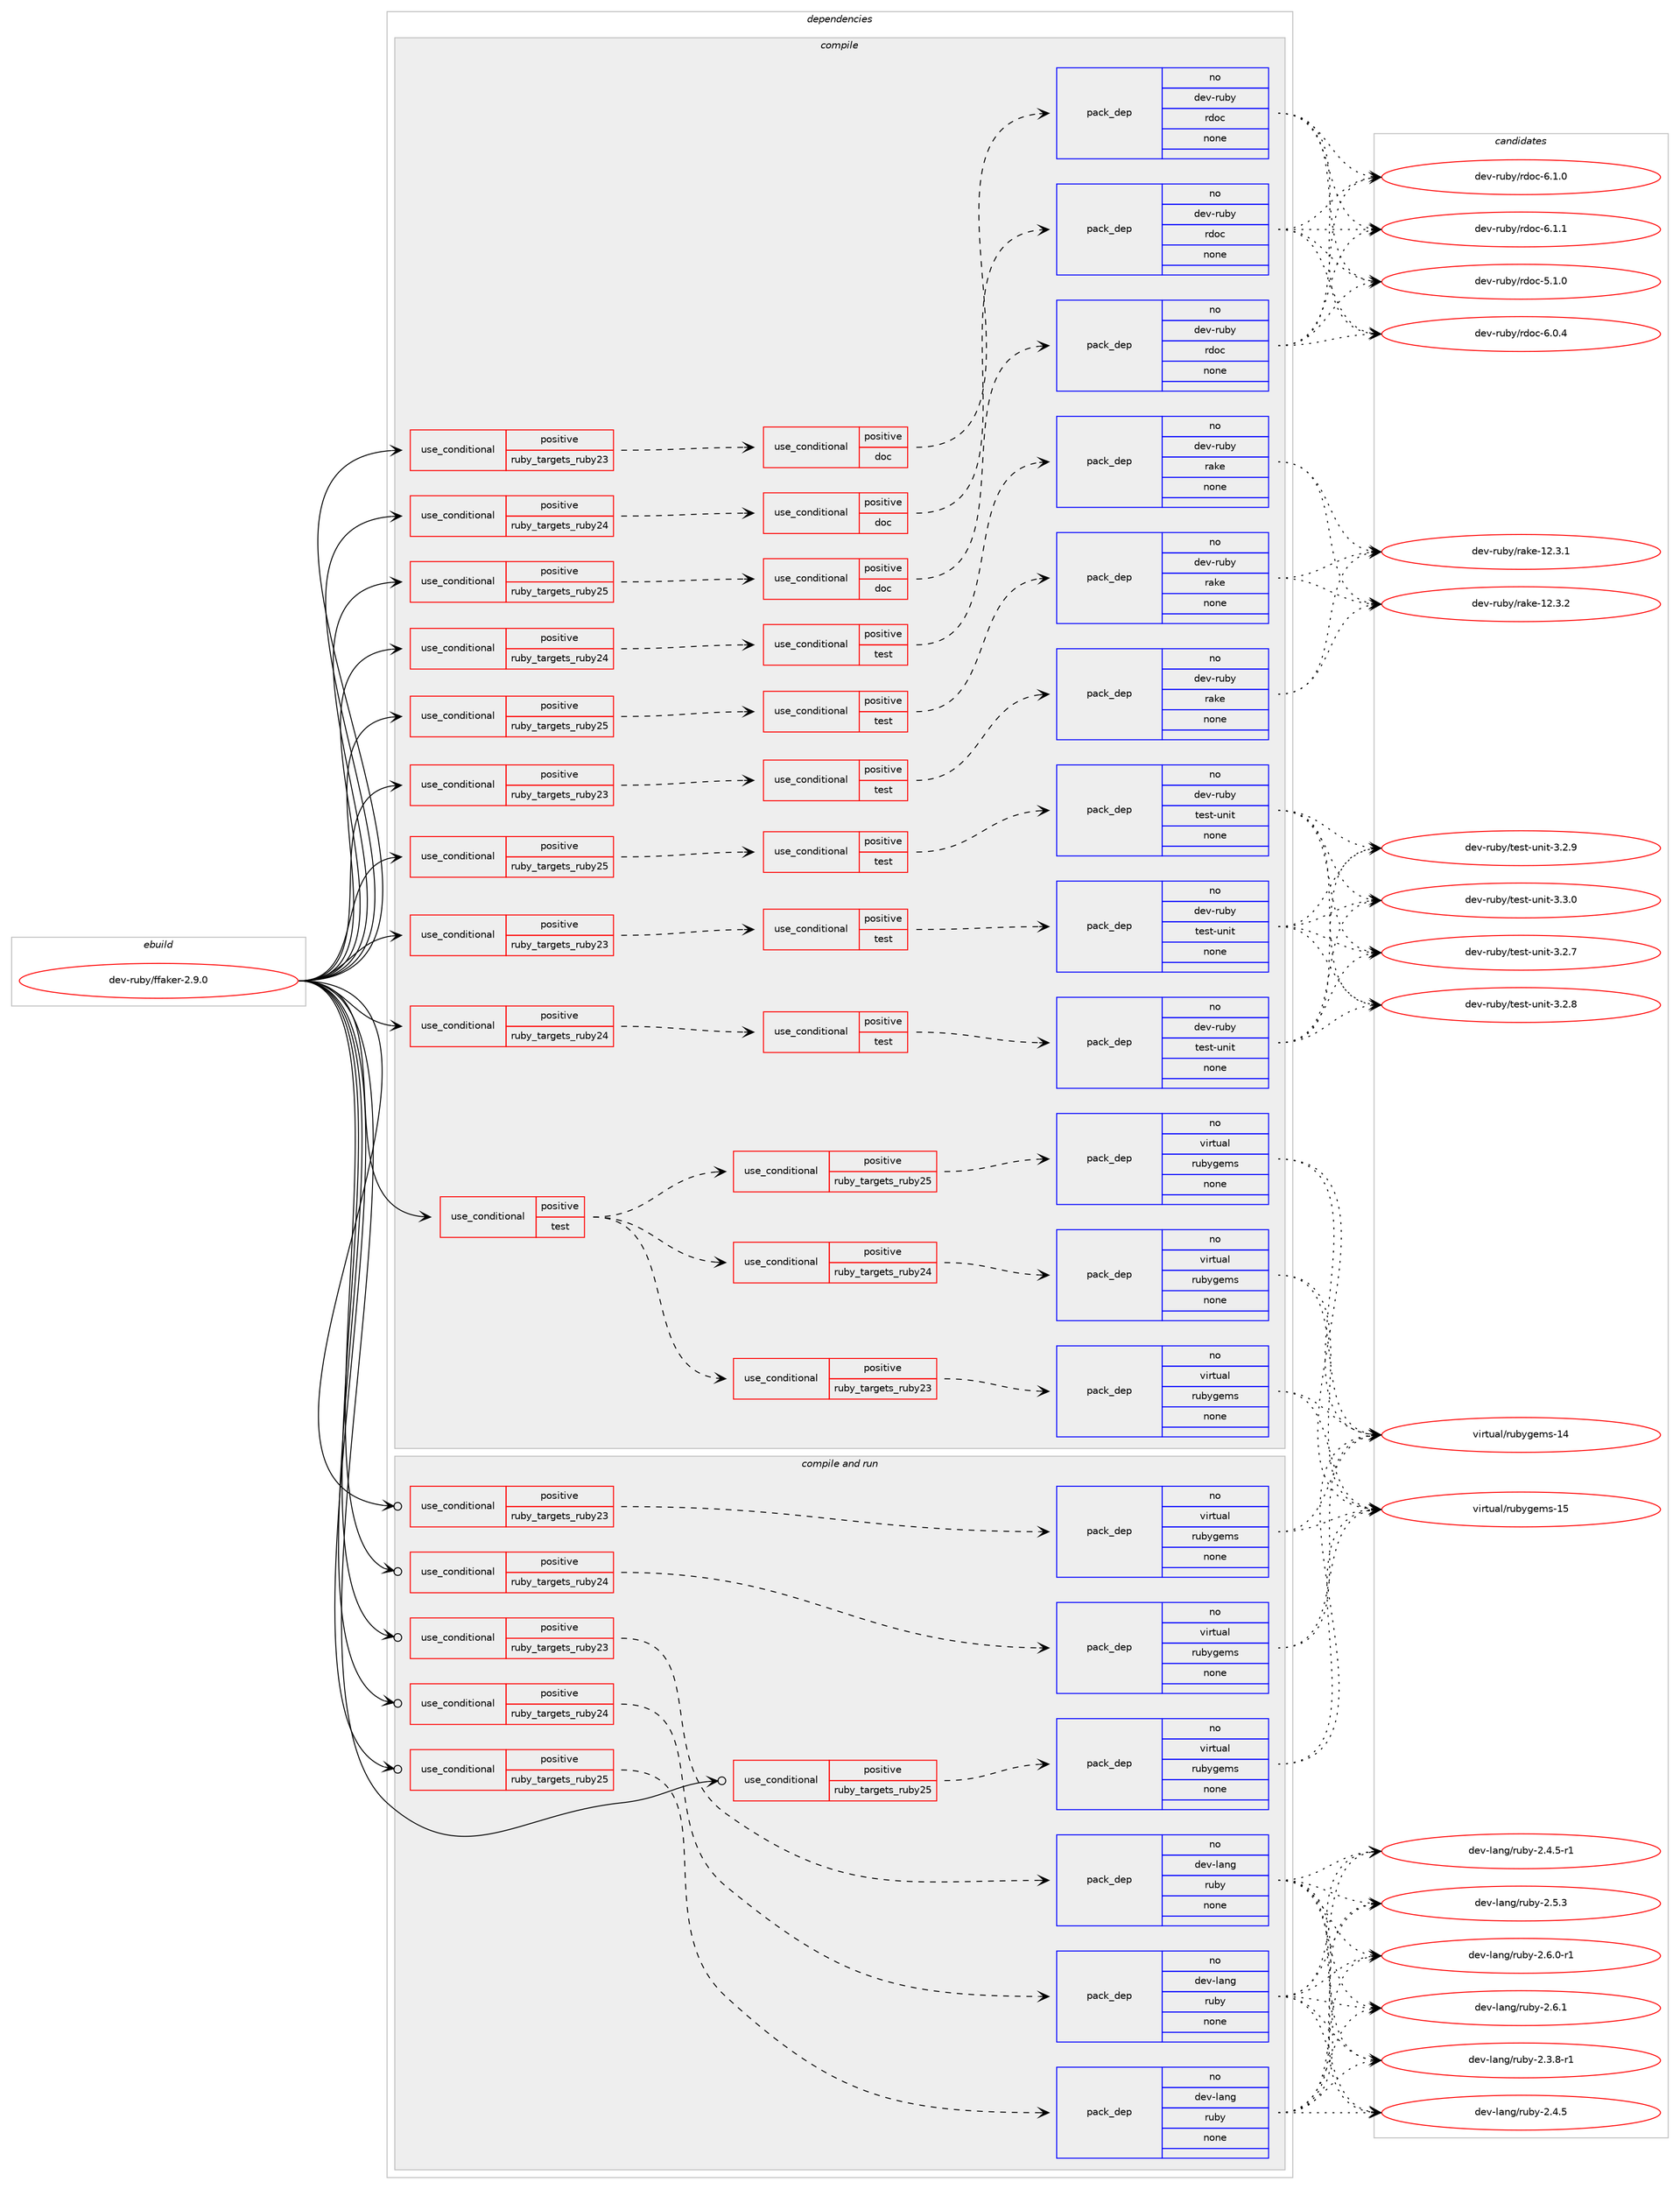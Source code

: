 digraph prolog {

# *************
# Graph options
# *************

newrank=true;
concentrate=true;
compound=true;
graph [rankdir=LR,fontname=Helvetica,fontsize=10,ranksep=1.5];#, ranksep=2.5, nodesep=0.2];
edge  [arrowhead=vee];
node  [fontname=Helvetica,fontsize=10];

# **********
# The ebuild
# **********

subgraph cluster_leftcol {
color=gray;
rank=same;
label=<<i>ebuild</i>>;
id [label="dev-ruby/ffaker-2.9.0", color=red, width=4, href="../dev-ruby/ffaker-2.9.0.svg"];
}

# ****************
# The dependencies
# ****************

subgraph cluster_midcol {
color=gray;
label=<<i>dependencies</i>>;
subgraph cluster_compile {
fillcolor="#eeeeee";
style=filled;
label=<<i>compile</i>>;
subgraph cond400165 {
dependency1494055 [label=<<TABLE BORDER="0" CELLBORDER="1" CELLSPACING="0" CELLPADDING="4"><TR><TD ROWSPAN="3" CELLPADDING="10">use_conditional</TD></TR><TR><TD>positive</TD></TR><TR><TD>ruby_targets_ruby23</TD></TR></TABLE>>, shape=none, color=red];
subgraph cond400166 {
dependency1494056 [label=<<TABLE BORDER="0" CELLBORDER="1" CELLSPACING="0" CELLPADDING="4"><TR><TD ROWSPAN="3" CELLPADDING="10">use_conditional</TD></TR><TR><TD>positive</TD></TR><TR><TD>doc</TD></TR></TABLE>>, shape=none, color=red];
subgraph pack1070445 {
dependency1494057 [label=<<TABLE BORDER="0" CELLBORDER="1" CELLSPACING="0" CELLPADDING="4" WIDTH="220"><TR><TD ROWSPAN="6" CELLPADDING="30">pack_dep</TD></TR><TR><TD WIDTH="110">no</TD></TR><TR><TD>dev-ruby</TD></TR><TR><TD>rdoc</TD></TR><TR><TD>none</TD></TR><TR><TD></TD></TR></TABLE>>, shape=none, color=blue];
}
dependency1494056:e -> dependency1494057:w [weight=20,style="dashed",arrowhead="vee"];
}
dependency1494055:e -> dependency1494056:w [weight=20,style="dashed",arrowhead="vee"];
}
id:e -> dependency1494055:w [weight=20,style="solid",arrowhead="vee"];
subgraph cond400167 {
dependency1494058 [label=<<TABLE BORDER="0" CELLBORDER="1" CELLSPACING="0" CELLPADDING="4"><TR><TD ROWSPAN="3" CELLPADDING="10">use_conditional</TD></TR><TR><TD>positive</TD></TR><TR><TD>ruby_targets_ruby23</TD></TR></TABLE>>, shape=none, color=red];
subgraph cond400168 {
dependency1494059 [label=<<TABLE BORDER="0" CELLBORDER="1" CELLSPACING="0" CELLPADDING="4"><TR><TD ROWSPAN="3" CELLPADDING="10">use_conditional</TD></TR><TR><TD>positive</TD></TR><TR><TD>test</TD></TR></TABLE>>, shape=none, color=red];
subgraph pack1070446 {
dependency1494060 [label=<<TABLE BORDER="0" CELLBORDER="1" CELLSPACING="0" CELLPADDING="4" WIDTH="220"><TR><TD ROWSPAN="6" CELLPADDING="30">pack_dep</TD></TR><TR><TD WIDTH="110">no</TD></TR><TR><TD>dev-ruby</TD></TR><TR><TD>rake</TD></TR><TR><TD>none</TD></TR><TR><TD></TD></TR></TABLE>>, shape=none, color=blue];
}
dependency1494059:e -> dependency1494060:w [weight=20,style="dashed",arrowhead="vee"];
}
dependency1494058:e -> dependency1494059:w [weight=20,style="dashed",arrowhead="vee"];
}
id:e -> dependency1494058:w [weight=20,style="solid",arrowhead="vee"];
subgraph cond400169 {
dependency1494061 [label=<<TABLE BORDER="0" CELLBORDER="1" CELLSPACING="0" CELLPADDING="4"><TR><TD ROWSPAN="3" CELLPADDING="10">use_conditional</TD></TR><TR><TD>positive</TD></TR><TR><TD>ruby_targets_ruby23</TD></TR></TABLE>>, shape=none, color=red];
subgraph cond400170 {
dependency1494062 [label=<<TABLE BORDER="0" CELLBORDER="1" CELLSPACING="0" CELLPADDING="4"><TR><TD ROWSPAN="3" CELLPADDING="10">use_conditional</TD></TR><TR><TD>positive</TD></TR><TR><TD>test</TD></TR></TABLE>>, shape=none, color=red];
subgraph pack1070447 {
dependency1494063 [label=<<TABLE BORDER="0" CELLBORDER="1" CELLSPACING="0" CELLPADDING="4" WIDTH="220"><TR><TD ROWSPAN="6" CELLPADDING="30">pack_dep</TD></TR><TR><TD WIDTH="110">no</TD></TR><TR><TD>dev-ruby</TD></TR><TR><TD>test-unit</TD></TR><TR><TD>none</TD></TR><TR><TD></TD></TR></TABLE>>, shape=none, color=blue];
}
dependency1494062:e -> dependency1494063:w [weight=20,style="dashed",arrowhead="vee"];
}
dependency1494061:e -> dependency1494062:w [weight=20,style="dashed",arrowhead="vee"];
}
id:e -> dependency1494061:w [weight=20,style="solid",arrowhead="vee"];
subgraph cond400171 {
dependency1494064 [label=<<TABLE BORDER="0" CELLBORDER="1" CELLSPACING="0" CELLPADDING="4"><TR><TD ROWSPAN="3" CELLPADDING="10">use_conditional</TD></TR><TR><TD>positive</TD></TR><TR><TD>ruby_targets_ruby24</TD></TR></TABLE>>, shape=none, color=red];
subgraph cond400172 {
dependency1494065 [label=<<TABLE BORDER="0" CELLBORDER="1" CELLSPACING="0" CELLPADDING="4"><TR><TD ROWSPAN="3" CELLPADDING="10">use_conditional</TD></TR><TR><TD>positive</TD></TR><TR><TD>doc</TD></TR></TABLE>>, shape=none, color=red];
subgraph pack1070448 {
dependency1494066 [label=<<TABLE BORDER="0" CELLBORDER="1" CELLSPACING="0" CELLPADDING="4" WIDTH="220"><TR><TD ROWSPAN="6" CELLPADDING="30">pack_dep</TD></TR><TR><TD WIDTH="110">no</TD></TR><TR><TD>dev-ruby</TD></TR><TR><TD>rdoc</TD></TR><TR><TD>none</TD></TR><TR><TD></TD></TR></TABLE>>, shape=none, color=blue];
}
dependency1494065:e -> dependency1494066:w [weight=20,style="dashed",arrowhead="vee"];
}
dependency1494064:e -> dependency1494065:w [weight=20,style="dashed",arrowhead="vee"];
}
id:e -> dependency1494064:w [weight=20,style="solid",arrowhead="vee"];
subgraph cond400173 {
dependency1494067 [label=<<TABLE BORDER="0" CELLBORDER="1" CELLSPACING="0" CELLPADDING="4"><TR><TD ROWSPAN="3" CELLPADDING="10">use_conditional</TD></TR><TR><TD>positive</TD></TR><TR><TD>ruby_targets_ruby24</TD></TR></TABLE>>, shape=none, color=red];
subgraph cond400174 {
dependency1494068 [label=<<TABLE BORDER="0" CELLBORDER="1" CELLSPACING="0" CELLPADDING="4"><TR><TD ROWSPAN="3" CELLPADDING="10">use_conditional</TD></TR><TR><TD>positive</TD></TR><TR><TD>test</TD></TR></TABLE>>, shape=none, color=red];
subgraph pack1070449 {
dependency1494069 [label=<<TABLE BORDER="0" CELLBORDER="1" CELLSPACING="0" CELLPADDING="4" WIDTH="220"><TR><TD ROWSPAN="6" CELLPADDING="30">pack_dep</TD></TR><TR><TD WIDTH="110">no</TD></TR><TR><TD>dev-ruby</TD></TR><TR><TD>rake</TD></TR><TR><TD>none</TD></TR><TR><TD></TD></TR></TABLE>>, shape=none, color=blue];
}
dependency1494068:e -> dependency1494069:w [weight=20,style="dashed",arrowhead="vee"];
}
dependency1494067:e -> dependency1494068:w [weight=20,style="dashed",arrowhead="vee"];
}
id:e -> dependency1494067:w [weight=20,style="solid",arrowhead="vee"];
subgraph cond400175 {
dependency1494070 [label=<<TABLE BORDER="0" CELLBORDER="1" CELLSPACING="0" CELLPADDING="4"><TR><TD ROWSPAN="3" CELLPADDING="10">use_conditional</TD></TR><TR><TD>positive</TD></TR><TR><TD>ruby_targets_ruby24</TD></TR></TABLE>>, shape=none, color=red];
subgraph cond400176 {
dependency1494071 [label=<<TABLE BORDER="0" CELLBORDER="1" CELLSPACING="0" CELLPADDING="4"><TR><TD ROWSPAN="3" CELLPADDING="10">use_conditional</TD></TR><TR><TD>positive</TD></TR><TR><TD>test</TD></TR></TABLE>>, shape=none, color=red];
subgraph pack1070450 {
dependency1494072 [label=<<TABLE BORDER="0" CELLBORDER="1" CELLSPACING="0" CELLPADDING="4" WIDTH="220"><TR><TD ROWSPAN="6" CELLPADDING="30">pack_dep</TD></TR><TR><TD WIDTH="110">no</TD></TR><TR><TD>dev-ruby</TD></TR><TR><TD>test-unit</TD></TR><TR><TD>none</TD></TR><TR><TD></TD></TR></TABLE>>, shape=none, color=blue];
}
dependency1494071:e -> dependency1494072:w [weight=20,style="dashed",arrowhead="vee"];
}
dependency1494070:e -> dependency1494071:w [weight=20,style="dashed",arrowhead="vee"];
}
id:e -> dependency1494070:w [weight=20,style="solid",arrowhead="vee"];
subgraph cond400177 {
dependency1494073 [label=<<TABLE BORDER="0" CELLBORDER="1" CELLSPACING="0" CELLPADDING="4"><TR><TD ROWSPAN="3" CELLPADDING="10">use_conditional</TD></TR><TR><TD>positive</TD></TR><TR><TD>ruby_targets_ruby25</TD></TR></TABLE>>, shape=none, color=red];
subgraph cond400178 {
dependency1494074 [label=<<TABLE BORDER="0" CELLBORDER="1" CELLSPACING="0" CELLPADDING="4"><TR><TD ROWSPAN="3" CELLPADDING="10">use_conditional</TD></TR><TR><TD>positive</TD></TR><TR><TD>doc</TD></TR></TABLE>>, shape=none, color=red];
subgraph pack1070451 {
dependency1494075 [label=<<TABLE BORDER="0" CELLBORDER="1" CELLSPACING="0" CELLPADDING="4" WIDTH="220"><TR><TD ROWSPAN="6" CELLPADDING="30">pack_dep</TD></TR><TR><TD WIDTH="110">no</TD></TR><TR><TD>dev-ruby</TD></TR><TR><TD>rdoc</TD></TR><TR><TD>none</TD></TR><TR><TD></TD></TR></TABLE>>, shape=none, color=blue];
}
dependency1494074:e -> dependency1494075:w [weight=20,style="dashed",arrowhead="vee"];
}
dependency1494073:e -> dependency1494074:w [weight=20,style="dashed",arrowhead="vee"];
}
id:e -> dependency1494073:w [weight=20,style="solid",arrowhead="vee"];
subgraph cond400179 {
dependency1494076 [label=<<TABLE BORDER="0" CELLBORDER="1" CELLSPACING="0" CELLPADDING="4"><TR><TD ROWSPAN="3" CELLPADDING="10">use_conditional</TD></TR><TR><TD>positive</TD></TR><TR><TD>ruby_targets_ruby25</TD></TR></TABLE>>, shape=none, color=red];
subgraph cond400180 {
dependency1494077 [label=<<TABLE BORDER="0" CELLBORDER="1" CELLSPACING="0" CELLPADDING="4"><TR><TD ROWSPAN="3" CELLPADDING="10">use_conditional</TD></TR><TR><TD>positive</TD></TR><TR><TD>test</TD></TR></TABLE>>, shape=none, color=red];
subgraph pack1070452 {
dependency1494078 [label=<<TABLE BORDER="0" CELLBORDER="1" CELLSPACING="0" CELLPADDING="4" WIDTH="220"><TR><TD ROWSPAN="6" CELLPADDING="30">pack_dep</TD></TR><TR><TD WIDTH="110">no</TD></TR><TR><TD>dev-ruby</TD></TR><TR><TD>rake</TD></TR><TR><TD>none</TD></TR><TR><TD></TD></TR></TABLE>>, shape=none, color=blue];
}
dependency1494077:e -> dependency1494078:w [weight=20,style="dashed",arrowhead="vee"];
}
dependency1494076:e -> dependency1494077:w [weight=20,style="dashed",arrowhead="vee"];
}
id:e -> dependency1494076:w [weight=20,style="solid",arrowhead="vee"];
subgraph cond400181 {
dependency1494079 [label=<<TABLE BORDER="0" CELLBORDER="1" CELLSPACING="0" CELLPADDING="4"><TR><TD ROWSPAN="3" CELLPADDING="10">use_conditional</TD></TR><TR><TD>positive</TD></TR><TR><TD>ruby_targets_ruby25</TD></TR></TABLE>>, shape=none, color=red];
subgraph cond400182 {
dependency1494080 [label=<<TABLE BORDER="0" CELLBORDER="1" CELLSPACING="0" CELLPADDING="4"><TR><TD ROWSPAN="3" CELLPADDING="10">use_conditional</TD></TR><TR><TD>positive</TD></TR><TR><TD>test</TD></TR></TABLE>>, shape=none, color=red];
subgraph pack1070453 {
dependency1494081 [label=<<TABLE BORDER="0" CELLBORDER="1" CELLSPACING="0" CELLPADDING="4" WIDTH="220"><TR><TD ROWSPAN="6" CELLPADDING="30">pack_dep</TD></TR><TR><TD WIDTH="110">no</TD></TR><TR><TD>dev-ruby</TD></TR><TR><TD>test-unit</TD></TR><TR><TD>none</TD></TR><TR><TD></TD></TR></TABLE>>, shape=none, color=blue];
}
dependency1494080:e -> dependency1494081:w [weight=20,style="dashed",arrowhead="vee"];
}
dependency1494079:e -> dependency1494080:w [weight=20,style="dashed",arrowhead="vee"];
}
id:e -> dependency1494079:w [weight=20,style="solid",arrowhead="vee"];
subgraph cond400183 {
dependency1494082 [label=<<TABLE BORDER="0" CELLBORDER="1" CELLSPACING="0" CELLPADDING="4"><TR><TD ROWSPAN="3" CELLPADDING="10">use_conditional</TD></TR><TR><TD>positive</TD></TR><TR><TD>test</TD></TR></TABLE>>, shape=none, color=red];
subgraph cond400184 {
dependency1494083 [label=<<TABLE BORDER="0" CELLBORDER="1" CELLSPACING="0" CELLPADDING="4"><TR><TD ROWSPAN="3" CELLPADDING="10">use_conditional</TD></TR><TR><TD>positive</TD></TR><TR><TD>ruby_targets_ruby23</TD></TR></TABLE>>, shape=none, color=red];
subgraph pack1070454 {
dependency1494084 [label=<<TABLE BORDER="0" CELLBORDER="1" CELLSPACING="0" CELLPADDING="4" WIDTH="220"><TR><TD ROWSPAN="6" CELLPADDING="30">pack_dep</TD></TR><TR><TD WIDTH="110">no</TD></TR><TR><TD>virtual</TD></TR><TR><TD>rubygems</TD></TR><TR><TD>none</TD></TR><TR><TD></TD></TR></TABLE>>, shape=none, color=blue];
}
dependency1494083:e -> dependency1494084:w [weight=20,style="dashed",arrowhead="vee"];
}
dependency1494082:e -> dependency1494083:w [weight=20,style="dashed",arrowhead="vee"];
subgraph cond400185 {
dependency1494085 [label=<<TABLE BORDER="0" CELLBORDER="1" CELLSPACING="0" CELLPADDING="4"><TR><TD ROWSPAN="3" CELLPADDING="10">use_conditional</TD></TR><TR><TD>positive</TD></TR><TR><TD>ruby_targets_ruby24</TD></TR></TABLE>>, shape=none, color=red];
subgraph pack1070455 {
dependency1494086 [label=<<TABLE BORDER="0" CELLBORDER="1" CELLSPACING="0" CELLPADDING="4" WIDTH="220"><TR><TD ROWSPAN="6" CELLPADDING="30">pack_dep</TD></TR><TR><TD WIDTH="110">no</TD></TR><TR><TD>virtual</TD></TR><TR><TD>rubygems</TD></TR><TR><TD>none</TD></TR><TR><TD></TD></TR></TABLE>>, shape=none, color=blue];
}
dependency1494085:e -> dependency1494086:w [weight=20,style="dashed",arrowhead="vee"];
}
dependency1494082:e -> dependency1494085:w [weight=20,style="dashed",arrowhead="vee"];
subgraph cond400186 {
dependency1494087 [label=<<TABLE BORDER="0" CELLBORDER="1" CELLSPACING="0" CELLPADDING="4"><TR><TD ROWSPAN="3" CELLPADDING="10">use_conditional</TD></TR><TR><TD>positive</TD></TR><TR><TD>ruby_targets_ruby25</TD></TR></TABLE>>, shape=none, color=red];
subgraph pack1070456 {
dependency1494088 [label=<<TABLE BORDER="0" CELLBORDER="1" CELLSPACING="0" CELLPADDING="4" WIDTH="220"><TR><TD ROWSPAN="6" CELLPADDING="30">pack_dep</TD></TR><TR><TD WIDTH="110">no</TD></TR><TR><TD>virtual</TD></TR><TR><TD>rubygems</TD></TR><TR><TD>none</TD></TR><TR><TD></TD></TR></TABLE>>, shape=none, color=blue];
}
dependency1494087:e -> dependency1494088:w [weight=20,style="dashed",arrowhead="vee"];
}
dependency1494082:e -> dependency1494087:w [weight=20,style="dashed",arrowhead="vee"];
}
id:e -> dependency1494082:w [weight=20,style="solid",arrowhead="vee"];
}
subgraph cluster_compileandrun {
fillcolor="#eeeeee";
style=filled;
label=<<i>compile and run</i>>;
subgraph cond400187 {
dependency1494089 [label=<<TABLE BORDER="0" CELLBORDER="1" CELLSPACING="0" CELLPADDING="4"><TR><TD ROWSPAN="3" CELLPADDING="10">use_conditional</TD></TR><TR><TD>positive</TD></TR><TR><TD>ruby_targets_ruby23</TD></TR></TABLE>>, shape=none, color=red];
subgraph pack1070457 {
dependency1494090 [label=<<TABLE BORDER="0" CELLBORDER="1" CELLSPACING="0" CELLPADDING="4" WIDTH="220"><TR><TD ROWSPAN="6" CELLPADDING="30">pack_dep</TD></TR><TR><TD WIDTH="110">no</TD></TR><TR><TD>dev-lang</TD></TR><TR><TD>ruby</TD></TR><TR><TD>none</TD></TR><TR><TD></TD></TR></TABLE>>, shape=none, color=blue];
}
dependency1494089:e -> dependency1494090:w [weight=20,style="dashed",arrowhead="vee"];
}
id:e -> dependency1494089:w [weight=20,style="solid",arrowhead="odotvee"];
subgraph cond400188 {
dependency1494091 [label=<<TABLE BORDER="0" CELLBORDER="1" CELLSPACING="0" CELLPADDING="4"><TR><TD ROWSPAN="3" CELLPADDING="10">use_conditional</TD></TR><TR><TD>positive</TD></TR><TR><TD>ruby_targets_ruby23</TD></TR></TABLE>>, shape=none, color=red];
subgraph pack1070458 {
dependency1494092 [label=<<TABLE BORDER="0" CELLBORDER="1" CELLSPACING="0" CELLPADDING="4" WIDTH="220"><TR><TD ROWSPAN="6" CELLPADDING="30">pack_dep</TD></TR><TR><TD WIDTH="110">no</TD></TR><TR><TD>virtual</TD></TR><TR><TD>rubygems</TD></TR><TR><TD>none</TD></TR><TR><TD></TD></TR></TABLE>>, shape=none, color=blue];
}
dependency1494091:e -> dependency1494092:w [weight=20,style="dashed",arrowhead="vee"];
}
id:e -> dependency1494091:w [weight=20,style="solid",arrowhead="odotvee"];
subgraph cond400189 {
dependency1494093 [label=<<TABLE BORDER="0" CELLBORDER="1" CELLSPACING="0" CELLPADDING="4"><TR><TD ROWSPAN="3" CELLPADDING="10">use_conditional</TD></TR><TR><TD>positive</TD></TR><TR><TD>ruby_targets_ruby24</TD></TR></TABLE>>, shape=none, color=red];
subgraph pack1070459 {
dependency1494094 [label=<<TABLE BORDER="0" CELLBORDER="1" CELLSPACING="0" CELLPADDING="4" WIDTH="220"><TR><TD ROWSPAN="6" CELLPADDING="30">pack_dep</TD></TR><TR><TD WIDTH="110">no</TD></TR><TR><TD>dev-lang</TD></TR><TR><TD>ruby</TD></TR><TR><TD>none</TD></TR><TR><TD></TD></TR></TABLE>>, shape=none, color=blue];
}
dependency1494093:e -> dependency1494094:w [weight=20,style="dashed",arrowhead="vee"];
}
id:e -> dependency1494093:w [weight=20,style="solid",arrowhead="odotvee"];
subgraph cond400190 {
dependency1494095 [label=<<TABLE BORDER="0" CELLBORDER="1" CELLSPACING="0" CELLPADDING="4"><TR><TD ROWSPAN="3" CELLPADDING="10">use_conditional</TD></TR><TR><TD>positive</TD></TR><TR><TD>ruby_targets_ruby24</TD></TR></TABLE>>, shape=none, color=red];
subgraph pack1070460 {
dependency1494096 [label=<<TABLE BORDER="0" CELLBORDER="1" CELLSPACING="0" CELLPADDING="4" WIDTH="220"><TR><TD ROWSPAN="6" CELLPADDING="30">pack_dep</TD></TR><TR><TD WIDTH="110">no</TD></TR><TR><TD>virtual</TD></TR><TR><TD>rubygems</TD></TR><TR><TD>none</TD></TR><TR><TD></TD></TR></TABLE>>, shape=none, color=blue];
}
dependency1494095:e -> dependency1494096:w [weight=20,style="dashed",arrowhead="vee"];
}
id:e -> dependency1494095:w [weight=20,style="solid",arrowhead="odotvee"];
subgraph cond400191 {
dependency1494097 [label=<<TABLE BORDER="0" CELLBORDER="1" CELLSPACING="0" CELLPADDING="4"><TR><TD ROWSPAN="3" CELLPADDING="10">use_conditional</TD></TR><TR><TD>positive</TD></TR><TR><TD>ruby_targets_ruby25</TD></TR></TABLE>>, shape=none, color=red];
subgraph pack1070461 {
dependency1494098 [label=<<TABLE BORDER="0" CELLBORDER="1" CELLSPACING="0" CELLPADDING="4" WIDTH="220"><TR><TD ROWSPAN="6" CELLPADDING="30">pack_dep</TD></TR><TR><TD WIDTH="110">no</TD></TR><TR><TD>dev-lang</TD></TR><TR><TD>ruby</TD></TR><TR><TD>none</TD></TR><TR><TD></TD></TR></TABLE>>, shape=none, color=blue];
}
dependency1494097:e -> dependency1494098:w [weight=20,style="dashed",arrowhead="vee"];
}
id:e -> dependency1494097:w [weight=20,style="solid",arrowhead="odotvee"];
subgraph cond400192 {
dependency1494099 [label=<<TABLE BORDER="0" CELLBORDER="1" CELLSPACING="0" CELLPADDING="4"><TR><TD ROWSPAN="3" CELLPADDING="10">use_conditional</TD></TR><TR><TD>positive</TD></TR><TR><TD>ruby_targets_ruby25</TD></TR></TABLE>>, shape=none, color=red];
subgraph pack1070462 {
dependency1494100 [label=<<TABLE BORDER="0" CELLBORDER="1" CELLSPACING="0" CELLPADDING="4" WIDTH="220"><TR><TD ROWSPAN="6" CELLPADDING="30">pack_dep</TD></TR><TR><TD WIDTH="110">no</TD></TR><TR><TD>virtual</TD></TR><TR><TD>rubygems</TD></TR><TR><TD>none</TD></TR><TR><TD></TD></TR></TABLE>>, shape=none, color=blue];
}
dependency1494099:e -> dependency1494100:w [weight=20,style="dashed",arrowhead="vee"];
}
id:e -> dependency1494099:w [weight=20,style="solid",arrowhead="odotvee"];
}
subgraph cluster_run {
fillcolor="#eeeeee";
style=filled;
label=<<i>run</i>>;
}
}

# **************
# The candidates
# **************

subgraph cluster_choices {
rank=same;
color=gray;
label=<<i>candidates</i>>;

subgraph choice1070445 {
color=black;
nodesep=1;
choice10010111845114117981214711410011199455346494648 [label="dev-ruby/rdoc-5.1.0", color=red, width=4,href="../dev-ruby/rdoc-5.1.0.svg"];
choice10010111845114117981214711410011199455446484652 [label="dev-ruby/rdoc-6.0.4", color=red, width=4,href="../dev-ruby/rdoc-6.0.4.svg"];
choice10010111845114117981214711410011199455446494648 [label="dev-ruby/rdoc-6.1.0", color=red, width=4,href="../dev-ruby/rdoc-6.1.0.svg"];
choice10010111845114117981214711410011199455446494649 [label="dev-ruby/rdoc-6.1.1", color=red, width=4,href="../dev-ruby/rdoc-6.1.1.svg"];
dependency1494057:e -> choice10010111845114117981214711410011199455346494648:w [style=dotted,weight="100"];
dependency1494057:e -> choice10010111845114117981214711410011199455446484652:w [style=dotted,weight="100"];
dependency1494057:e -> choice10010111845114117981214711410011199455446494648:w [style=dotted,weight="100"];
dependency1494057:e -> choice10010111845114117981214711410011199455446494649:w [style=dotted,weight="100"];
}
subgraph choice1070446 {
color=black;
nodesep=1;
choice1001011184511411798121471149710710145495046514649 [label="dev-ruby/rake-12.3.1", color=red, width=4,href="../dev-ruby/rake-12.3.1.svg"];
choice1001011184511411798121471149710710145495046514650 [label="dev-ruby/rake-12.3.2", color=red, width=4,href="../dev-ruby/rake-12.3.2.svg"];
dependency1494060:e -> choice1001011184511411798121471149710710145495046514649:w [style=dotted,weight="100"];
dependency1494060:e -> choice1001011184511411798121471149710710145495046514650:w [style=dotted,weight="100"];
}
subgraph choice1070447 {
color=black;
nodesep=1;
choice10010111845114117981214711610111511645117110105116455146504655 [label="dev-ruby/test-unit-3.2.7", color=red, width=4,href="../dev-ruby/test-unit-3.2.7.svg"];
choice10010111845114117981214711610111511645117110105116455146504656 [label="dev-ruby/test-unit-3.2.8", color=red, width=4,href="../dev-ruby/test-unit-3.2.8.svg"];
choice10010111845114117981214711610111511645117110105116455146504657 [label="dev-ruby/test-unit-3.2.9", color=red, width=4,href="../dev-ruby/test-unit-3.2.9.svg"];
choice10010111845114117981214711610111511645117110105116455146514648 [label="dev-ruby/test-unit-3.3.0", color=red, width=4,href="../dev-ruby/test-unit-3.3.0.svg"];
dependency1494063:e -> choice10010111845114117981214711610111511645117110105116455146504655:w [style=dotted,weight="100"];
dependency1494063:e -> choice10010111845114117981214711610111511645117110105116455146504656:w [style=dotted,weight="100"];
dependency1494063:e -> choice10010111845114117981214711610111511645117110105116455146504657:w [style=dotted,weight="100"];
dependency1494063:e -> choice10010111845114117981214711610111511645117110105116455146514648:w [style=dotted,weight="100"];
}
subgraph choice1070448 {
color=black;
nodesep=1;
choice10010111845114117981214711410011199455346494648 [label="dev-ruby/rdoc-5.1.0", color=red, width=4,href="../dev-ruby/rdoc-5.1.0.svg"];
choice10010111845114117981214711410011199455446484652 [label="dev-ruby/rdoc-6.0.4", color=red, width=4,href="../dev-ruby/rdoc-6.0.4.svg"];
choice10010111845114117981214711410011199455446494648 [label="dev-ruby/rdoc-6.1.0", color=red, width=4,href="../dev-ruby/rdoc-6.1.0.svg"];
choice10010111845114117981214711410011199455446494649 [label="dev-ruby/rdoc-6.1.1", color=red, width=4,href="../dev-ruby/rdoc-6.1.1.svg"];
dependency1494066:e -> choice10010111845114117981214711410011199455346494648:w [style=dotted,weight="100"];
dependency1494066:e -> choice10010111845114117981214711410011199455446484652:w [style=dotted,weight="100"];
dependency1494066:e -> choice10010111845114117981214711410011199455446494648:w [style=dotted,weight="100"];
dependency1494066:e -> choice10010111845114117981214711410011199455446494649:w [style=dotted,weight="100"];
}
subgraph choice1070449 {
color=black;
nodesep=1;
choice1001011184511411798121471149710710145495046514649 [label="dev-ruby/rake-12.3.1", color=red, width=4,href="../dev-ruby/rake-12.3.1.svg"];
choice1001011184511411798121471149710710145495046514650 [label="dev-ruby/rake-12.3.2", color=red, width=4,href="../dev-ruby/rake-12.3.2.svg"];
dependency1494069:e -> choice1001011184511411798121471149710710145495046514649:w [style=dotted,weight="100"];
dependency1494069:e -> choice1001011184511411798121471149710710145495046514650:w [style=dotted,weight="100"];
}
subgraph choice1070450 {
color=black;
nodesep=1;
choice10010111845114117981214711610111511645117110105116455146504655 [label="dev-ruby/test-unit-3.2.7", color=red, width=4,href="../dev-ruby/test-unit-3.2.7.svg"];
choice10010111845114117981214711610111511645117110105116455146504656 [label="dev-ruby/test-unit-3.2.8", color=red, width=4,href="../dev-ruby/test-unit-3.2.8.svg"];
choice10010111845114117981214711610111511645117110105116455146504657 [label="dev-ruby/test-unit-3.2.9", color=red, width=4,href="../dev-ruby/test-unit-3.2.9.svg"];
choice10010111845114117981214711610111511645117110105116455146514648 [label="dev-ruby/test-unit-3.3.0", color=red, width=4,href="../dev-ruby/test-unit-3.3.0.svg"];
dependency1494072:e -> choice10010111845114117981214711610111511645117110105116455146504655:w [style=dotted,weight="100"];
dependency1494072:e -> choice10010111845114117981214711610111511645117110105116455146504656:w [style=dotted,weight="100"];
dependency1494072:e -> choice10010111845114117981214711610111511645117110105116455146504657:w [style=dotted,weight="100"];
dependency1494072:e -> choice10010111845114117981214711610111511645117110105116455146514648:w [style=dotted,weight="100"];
}
subgraph choice1070451 {
color=black;
nodesep=1;
choice10010111845114117981214711410011199455346494648 [label="dev-ruby/rdoc-5.1.0", color=red, width=4,href="../dev-ruby/rdoc-5.1.0.svg"];
choice10010111845114117981214711410011199455446484652 [label="dev-ruby/rdoc-6.0.4", color=red, width=4,href="../dev-ruby/rdoc-6.0.4.svg"];
choice10010111845114117981214711410011199455446494648 [label="dev-ruby/rdoc-6.1.0", color=red, width=4,href="../dev-ruby/rdoc-6.1.0.svg"];
choice10010111845114117981214711410011199455446494649 [label="dev-ruby/rdoc-6.1.1", color=red, width=4,href="../dev-ruby/rdoc-6.1.1.svg"];
dependency1494075:e -> choice10010111845114117981214711410011199455346494648:w [style=dotted,weight="100"];
dependency1494075:e -> choice10010111845114117981214711410011199455446484652:w [style=dotted,weight="100"];
dependency1494075:e -> choice10010111845114117981214711410011199455446494648:w [style=dotted,weight="100"];
dependency1494075:e -> choice10010111845114117981214711410011199455446494649:w [style=dotted,weight="100"];
}
subgraph choice1070452 {
color=black;
nodesep=1;
choice1001011184511411798121471149710710145495046514649 [label="dev-ruby/rake-12.3.1", color=red, width=4,href="../dev-ruby/rake-12.3.1.svg"];
choice1001011184511411798121471149710710145495046514650 [label="dev-ruby/rake-12.3.2", color=red, width=4,href="../dev-ruby/rake-12.3.2.svg"];
dependency1494078:e -> choice1001011184511411798121471149710710145495046514649:w [style=dotted,weight="100"];
dependency1494078:e -> choice1001011184511411798121471149710710145495046514650:w [style=dotted,weight="100"];
}
subgraph choice1070453 {
color=black;
nodesep=1;
choice10010111845114117981214711610111511645117110105116455146504655 [label="dev-ruby/test-unit-3.2.7", color=red, width=4,href="../dev-ruby/test-unit-3.2.7.svg"];
choice10010111845114117981214711610111511645117110105116455146504656 [label="dev-ruby/test-unit-3.2.8", color=red, width=4,href="../dev-ruby/test-unit-3.2.8.svg"];
choice10010111845114117981214711610111511645117110105116455146504657 [label="dev-ruby/test-unit-3.2.9", color=red, width=4,href="../dev-ruby/test-unit-3.2.9.svg"];
choice10010111845114117981214711610111511645117110105116455146514648 [label="dev-ruby/test-unit-3.3.0", color=red, width=4,href="../dev-ruby/test-unit-3.3.0.svg"];
dependency1494081:e -> choice10010111845114117981214711610111511645117110105116455146504655:w [style=dotted,weight="100"];
dependency1494081:e -> choice10010111845114117981214711610111511645117110105116455146504656:w [style=dotted,weight="100"];
dependency1494081:e -> choice10010111845114117981214711610111511645117110105116455146504657:w [style=dotted,weight="100"];
dependency1494081:e -> choice10010111845114117981214711610111511645117110105116455146514648:w [style=dotted,weight="100"];
}
subgraph choice1070454 {
color=black;
nodesep=1;
choice118105114116117971084711411798121103101109115454952 [label="virtual/rubygems-14", color=red, width=4,href="../virtual/rubygems-14.svg"];
choice118105114116117971084711411798121103101109115454953 [label="virtual/rubygems-15", color=red, width=4,href="../virtual/rubygems-15.svg"];
dependency1494084:e -> choice118105114116117971084711411798121103101109115454952:w [style=dotted,weight="100"];
dependency1494084:e -> choice118105114116117971084711411798121103101109115454953:w [style=dotted,weight="100"];
}
subgraph choice1070455 {
color=black;
nodesep=1;
choice118105114116117971084711411798121103101109115454952 [label="virtual/rubygems-14", color=red, width=4,href="../virtual/rubygems-14.svg"];
choice118105114116117971084711411798121103101109115454953 [label="virtual/rubygems-15", color=red, width=4,href="../virtual/rubygems-15.svg"];
dependency1494086:e -> choice118105114116117971084711411798121103101109115454952:w [style=dotted,weight="100"];
dependency1494086:e -> choice118105114116117971084711411798121103101109115454953:w [style=dotted,weight="100"];
}
subgraph choice1070456 {
color=black;
nodesep=1;
choice118105114116117971084711411798121103101109115454952 [label="virtual/rubygems-14", color=red, width=4,href="../virtual/rubygems-14.svg"];
choice118105114116117971084711411798121103101109115454953 [label="virtual/rubygems-15", color=red, width=4,href="../virtual/rubygems-15.svg"];
dependency1494088:e -> choice118105114116117971084711411798121103101109115454952:w [style=dotted,weight="100"];
dependency1494088:e -> choice118105114116117971084711411798121103101109115454953:w [style=dotted,weight="100"];
}
subgraph choice1070457 {
color=black;
nodesep=1;
choice100101118451089711010347114117981214550465146564511449 [label="dev-lang/ruby-2.3.8-r1", color=red, width=4,href="../dev-lang/ruby-2.3.8-r1.svg"];
choice10010111845108971101034711411798121455046524653 [label="dev-lang/ruby-2.4.5", color=red, width=4,href="../dev-lang/ruby-2.4.5.svg"];
choice100101118451089711010347114117981214550465246534511449 [label="dev-lang/ruby-2.4.5-r1", color=red, width=4,href="../dev-lang/ruby-2.4.5-r1.svg"];
choice10010111845108971101034711411798121455046534651 [label="dev-lang/ruby-2.5.3", color=red, width=4,href="../dev-lang/ruby-2.5.3.svg"];
choice100101118451089711010347114117981214550465446484511449 [label="dev-lang/ruby-2.6.0-r1", color=red, width=4,href="../dev-lang/ruby-2.6.0-r1.svg"];
choice10010111845108971101034711411798121455046544649 [label="dev-lang/ruby-2.6.1", color=red, width=4,href="../dev-lang/ruby-2.6.1.svg"];
dependency1494090:e -> choice100101118451089711010347114117981214550465146564511449:w [style=dotted,weight="100"];
dependency1494090:e -> choice10010111845108971101034711411798121455046524653:w [style=dotted,weight="100"];
dependency1494090:e -> choice100101118451089711010347114117981214550465246534511449:w [style=dotted,weight="100"];
dependency1494090:e -> choice10010111845108971101034711411798121455046534651:w [style=dotted,weight="100"];
dependency1494090:e -> choice100101118451089711010347114117981214550465446484511449:w [style=dotted,weight="100"];
dependency1494090:e -> choice10010111845108971101034711411798121455046544649:w [style=dotted,weight="100"];
}
subgraph choice1070458 {
color=black;
nodesep=1;
choice118105114116117971084711411798121103101109115454952 [label="virtual/rubygems-14", color=red, width=4,href="../virtual/rubygems-14.svg"];
choice118105114116117971084711411798121103101109115454953 [label="virtual/rubygems-15", color=red, width=4,href="../virtual/rubygems-15.svg"];
dependency1494092:e -> choice118105114116117971084711411798121103101109115454952:w [style=dotted,weight="100"];
dependency1494092:e -> choice118105114116117971084711411798121103101109115454953:w [style=dotted,weight="100"];
}
subgraph choice1070459 {
color=black;
nodesep=1;
choice100101118451089711010347114117981214550465146564511449 [label="dev-lang/ruby-2.3.8-r1", color=red, width=4,href="../dev-lang/ruby-2.3.8-r1.svg"];
choice10010111845108971101034711411798121455046524653 [label="dev-lang/ruby-2.4.5", color=red, width=4,href="../dev-lang/ruby-2.4.5.svg"];
choice100101118451089711010347114117981214550465246534511449 [label="dev-lang/ruby-2.4.5-r1", color=red, width=4,href="../dev-lang/ruby-2.4.5-r1.svg"];
choice10010111845108971101034711411798121455046534651 [label="dev-lang/ruby-2.5.3", color=red, width=4,href="../dev-lang/ruby-2.5.3.svg"];
choice100101118451089711010347114117981214550465446484511449 [label="dev-lang/ruby-2.6.0-r1", color=red, width=4,href="../dev-lang/ruby-2.6.0-r1.svg"];
choice10010111845108971101034711411798121455046544649 [label="dev-lang/ruby-2.6.1", color=red, width=4,href="../dev-lang/ruby-2.6.1.svg"];
dependency1494094:e -> choice100101118451089711010347114117981214550465146564511449:w [style=dotted,weight="100"];
dependency1494094:e -> choice10010111845108971101034711411798121455046524653:w [style=dotted,weight="100"];
dependency1494094:e -> choice100101118451089711010347114117981214550465246534511449:w [style=dotted,weight="100"];
dependency1494094:e -> choice10010111845108971101034711411798121455046534651:w [style=dotted,weight="100"];
dependency1494094:e -> choice100101118451089711010347114117981214550465446484511449:w [style=dotted,weight="100"];
dependency1494094:e -> choice10010111845108971101034711411798121455046544649:w [style=dotted,weight="100"];
}
subgraph choice1070460 {
color=black;
nodesep=1;
choice118105114116117971084711411798121103101109115454952 [label="virtual/rubygems-14", color=red, width=4,href="../virtual/rubygems-14.svg"];
choice118105114116117971084711411798121103101109115454953 [label="virtual/rubygems-15", color=red, width=4,href="../virtual/rubygems-15.svg"];
dependency1494096:e -> choice118105114116117971084711411798121103101109115454952:w [style=dotted,weight="100"];
dependency1494096:e -> choice118105114116117971084711411798121103101109115454953:w [style=dotted,weight="100"];
}
subgraph choice1070461 {
color=black;
nodesep=1;
choice100101118451089711010347114117981214550465146564511449 [label="dev-lang/ruby-2.3.8-r1", color=red, width=4,href="../dev-lang/ruby-2.3.8-r1.svg"];
choice10010111845108971101034711411798121455046524653 [label="dev-lang/ruby-2.4.5", color=red, width=4,href="../dev-lang/ruby-2.4.5.svg"];
choice100101118451089711010347114117981214550465246534511449 [label="dev-lang/ruby-2.4.5-r1", color=red, width=4,href="../dev-lang/ruby-2.4.5-r1.svg"];
choice10010111845108971101034711411798121455046534651 [label="dev-lang/ruby-2.5.3", color=red, width=4,href="../dev-lang/ruby-2.5.3.svg"];
choice100101118451089711010347114117981214550465446484511449 [label="dev-lang/ruby-2.6.0-r1", color=red, width=4,href="../dev-lang/ruby-2.6.0-r1.svg"];
choice10010111845108971101034711411798121455046544649 [label="dev-lang/ruby-2.6.1", color=red, width=4,href="../dev-lang/ruby-2.6.1.svg"];
dependency1494098:e -> choice100101118451089711010347114117981214550465146564511449:w [style=dotted,weight="100"];
dependency1494098:e -> choice10010111845108971101034711411798121455046524653:w [style=dotted,weight="100"];
dependency1494098:e -> choice100101118451089711010347114117981214550465246534511449:w [style=dotted,weight="100"];
dependency1494098:e -> choice10010111845108971101034711411798121455046534651:w [style=dotted,weight="100"];
dependency1494098:e -> choice100101118451089711010347114117981214550465446484511449:w [style=dotted,weight="100"];
dependency1494098:e -> choice10010111845108971101034711411798121455046544649:w [style=dotted,weight="100"];
}
subgraph choice1070462 {
color=black;
nodesep=1;
choice118105114116117971084711411798121103101109115454952 [label="virtual/rubygems-14", color=red, width=4,href="../virtual/rubygems-14.svg"];
choice118105114116117971084711411798121103101109115454953 [label="virtual/rubygems-15", color=red, width=4,href="../virtual/rubygems-15.svg"];
dependency1494100:e -> choice118105114116117971084711411798121103101109115454952:w [style=dotted,weight="100"];
dependency1494100:e -> choice118105114116117971084711411798121103101109115454953:w [style=dotted,weight="100"];
}
}

}
